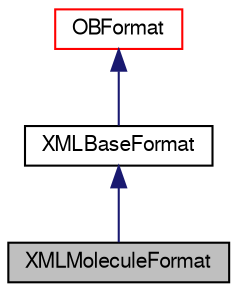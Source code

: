 digraph G
{
  edge [fontname="FreeSans",fontsize="10",labelfontname="FreeSans",labelfontsize="10"];
  node [fontname="FreeSans",fontsize="10",shape=record];
  Node1 [label="XMLMoleculeFormat",height=0.2,width=0.4,color="black", fillcolor="grey75", style="filled" fontcolor="black"];
  Node2 -> Node1 [dir=back,color="midnightblue",fontsize="10",style="solid",fontname="FreeSans"];
  Node2 [label="XMLBaseFormat",height=0.2,width=0.4,color="black", fillcolor="white", style="filled",URL="$classOpenBabel_1_1XMLBaseFormat.shtml",tooltip="Abstract class containing common functionality for XML formats."];
  Node3 -> Node2 [dir=back,color="midnightblue",fontsize="10",style="solid",fontname="FreeSans"];
  Node3 [label="OBFormat",height=0.2,width=0.4,color="red", fillcolor="white", style="filled",URL="$classOpenBabel_1_1OBFormat.shtml",tooltip="Base class for file formats."];
}
